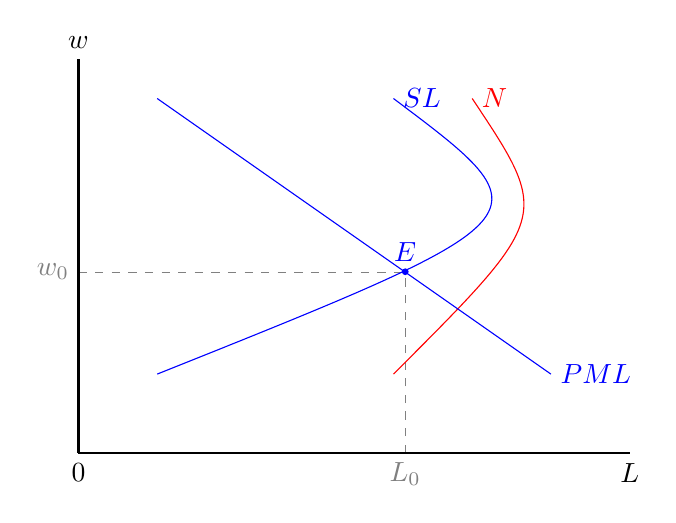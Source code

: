 \filldraw[blue] (1.15,1.3) circle (1pt) node[anchor=south] {$E$};
\draw[gray,ultra thin, dashed] (-3,1.3) -- (1.15,1.3) (-3,1.3)node[anchor=east]{$w_0$};
\draw[gray,ultra thin, dashed] (1.15,-1) -- (1.15,1.3) (1.15,-1)node[anchor=north]{$L_0$};
\draw[thick] (-3,-1) -- (4,-1);
\draw[blue] (-2,0) .. controls (3,2) .. (1,3.5)node[anchor=west]{{$SL$}};
\draw[red] (1,0) .. controls (3,2) .. (2,3.5)node[anchor=west]{{$N$}};
\draw[blue] (-2,3.5) -- (3,0) (3,0)node[anchor=west]{{$PML$}};
\draw[thick] (-3,-1) -- (-3,4) (-3,-1)node[align=right,below]{{$0$}} (4,-1)node[align=right,below]{{$L$}} (-3,4)node[align=center,above]{{$w$}};
